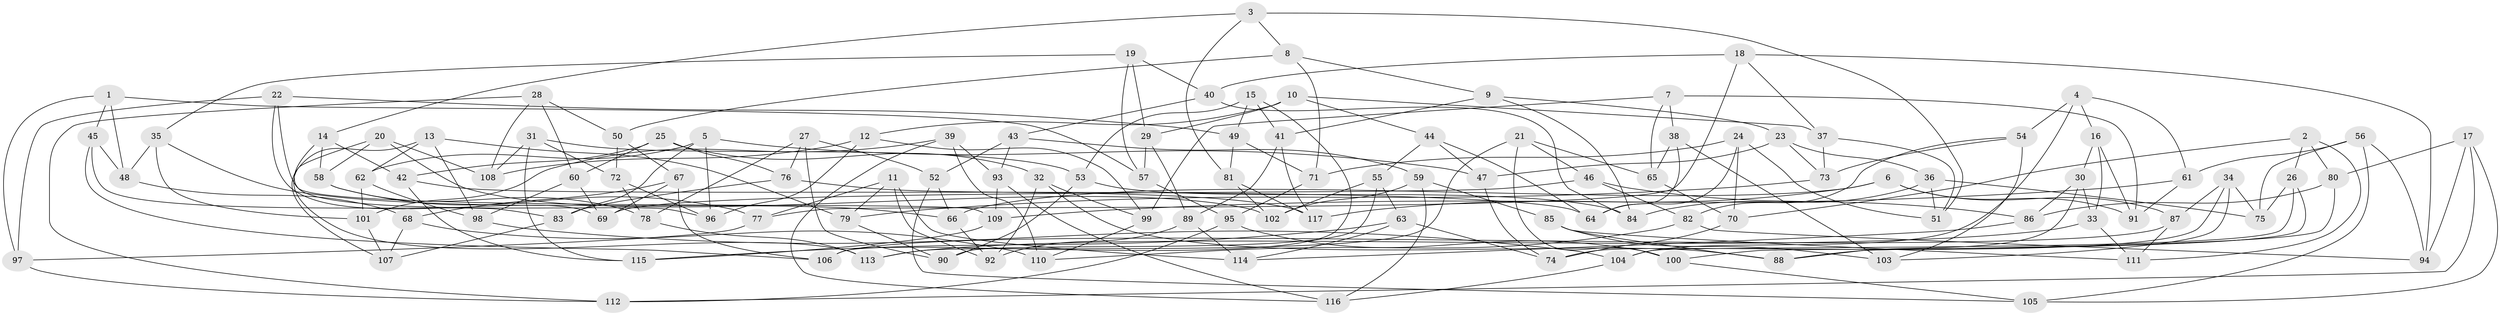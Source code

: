 // Generated by graph-tools (version 1.1) at 2025/26/03/09/25 03:26:55]
// undirected, 117 vertices, 234 edges
graph export_dot {
graph [start="1"]
  node [color=gray90,style=filled];
  1;
  2;
  3;
  4;
  5;
  6;
  7;
  8;
  9;
  10;
  11;
  12;
  13;
  14;
  15;
  16;
  17;
  18;
  19;
  20;
  21;
  22;
  23;
  24;
  25;
  26;
  27;
  28;
  29;
  30;
  31;
  32;
  33;
  34;
  35;
  36;
  37;
  38;
  39;
  40;
  41;
  42;
  43;
  44;
  45;
  46;
  47;
  48;
  49;
  50;
  51;
  52;
  53;
  54;
  55;
  56;
  57;
  58;
  59;
  60;
  61;
  62;
  63;
  64;
  65;
  66;
  67;
  68;
  69;
  70;
  71;
  72;
  73;
  74;
  75;
  76;
  77;
  78;
  79;
  80;
  81;
  82;
  83;
  84;
  85;
  86;
  87;
  88;
  89;
  90;
  91;
  92;
  93;
  94;
  95;
  96;
  97;
  98;
  99;
  100;
  101;
  102;
  103;
  104;
  105;
  106;
  107;
  108;
  109;
  110;
  111;
  112;
  113;
  114;
  115;
  116;
  117;
  1 -- 48;
  1 -- 57;
  1 -- 97;
  1 -- 45;
  2 -- 70;
  2 -- 111;
  2 -- 26;
  2 -- 80;
  3 -- 8;
  3 -- 51;
  3 -- 81;
  3 -- 14;
  4 -- 61;
  4 -- 54;
  4 -- 16;
  4 -- 104;
  5 -- 62;
  5 -- 96;
  5 -- 47;
  5 -- 83;
  6 -- 117;
  6 -- 66;
  6 -- 91;
  6 -- 87;
  7 -- 91;
  7 -- 38;
  7 -- 65;
  7 -- 99;
  8 -- 50;
  8 -- 9;
  8 -- 71;
  9 -- 41;
  9 -- 84;
  9 -- 23;
  10 -- 29;
  10 -- 37;
  10 -- 12;
  10 -- 44;
  11 -- 92;
  11 -- 79;
  11 -- 114;
  11 -- 77;
  12 -- 96;
  12 -- 108;
  12 -- 99;
  13 -- 62;
  13 -- 107;
  13 -- 79;
  13 -- 98;
  14 -- 96;
  14 -- 58;
  14 -- 42;
  15 -- 41;
  15 -- 53;
  15 -- 106;
  15 -- 49;
  16 -- 33;
  16 -- 30;
  16 -- 91;
  17 -- 112;
  17 -- 80;
  17 -- 105;
  17 -- 94;
  18 -- 77;
  18 -- 37;
  18 -- 40;
  18 -- 94;
  19 -- 40;
  19 -- 57;
  19 -- 29;
  19 -- 35;
  20 -- 108;
  20 -- 113;
  20 -- 58;
  20 -- 102;
  21 -- 46;
  21 -- 65;
  21 -- 113;
  21 -- 100;
  22 -- 69;
  22 -- 109;
  22 -- 49;
  22 -- 97;
  23 -- 36;
  23 -- 47;
  23 -- 73;
  24 -- 64;
  24 -- 71;
  24 -- 70;
  24 -- 51;
  25 -- 32;
  25 -- 42;
  25 -- 76;
  25 -- 60;
  26 -- 75;
  26 -- 100;
  26 -- 104;
  27 -- 52;
  27 -- 90;
  27 -- 78;
  27 -- 76;
  28 -- 112;
  28 -- 108;
  28 -- 60;
  28 -- 50;
  29 -- 89;
  29 -- 57;
  30 -- 86;
  30 -- 33;
  30 -- 88;
  31 -- 115;
  31 -- 53;
  31 -- 72;
  31 -- 108;
  32 -- 99;
  32 -- 88;
  32 -- 92;
  33 -- 111;
  33 -- 113;
  34 -- 75;
  34 -- 87;
  34 -- 74;
  34 -- 103;
  35 -- 101;
  35 -- 48;
  35 -- 66;
  36 -- 75;
  36 -- 51;
  36 -- 84;
  37 -- 51;
  37 -- 73;
  38 -- 65;
  38 -- 103;
  38 -- 64;
  39 -- 116;
  39 -- 101;
  39 -- 110;
  39 -- 93;
  40 -- 84;
  40 -- 43;
  41 -- 89;
  41 -- 117;
  42 -- 115;
  42 -- 64;
  43 -- 52;
  43 -- 93;
  43 -- 59;
  44 -- 64;
  44 -- 55;
  44 -- 47;
  45 -- 106;
  45 -- 48;
  45 -- 83;
  46 -- 69;
  46 -- 82;
  46 -- 86;
  47 -- 74;
  48 -- 68;
  49 -- 81;
  49 -- 71;
  50 -- 67;
  50 -- 72;
  52 -- 105;
  52 -- 66;
  53 -- 84;
  53 -- 90;
  54 -- 73;
  54 -- 103;
  54 -- 82;
  55 -- 63;
  55 -- 102;
  55 -- 90;
  56 -- 105;
  56 -- 61;
  56 -- 94;
  56 -- 75;
  57 -- 95;
  58 -- 78;
  58 -- 77;
  59 -- 85;
  59 -- 116;
  59 -- 102;
  60 -- 69;
  60 -- 98;
  61 -- 109;
  61 -- 91;
  62 -- 101;
  62 -- 98;
  63 -- 74;
  63 -- 115;
  63 -- 114;
  65 -- 70;
  66 -- 92;
  67 -- 106;
  67 -- 68;
  67 -- 69;
  68 -- 107;
  68 -- 110;
  70 -- 74;
  71 -- 95;
  72 -- 96;
  72 -- 78;
  73 -- 79;
  76 -- 117;
  76 -- 83;
  77 -- 97;
  78 -- 113;
  79 -- 90;
  80 -- 88;
  80 -- 86;
  81 -- 117;
  81 -- 102;
  82 -- 110;
  82 -- 94;
  83 -- 107;
  85 -- 88;
  85 -- 103;
  85 -- 111;
  86 -- 114;
  87 -- 111;
  87 -- 106;
  89 -- 92;
  89 -- 114;
  93 -- 109;
  93 -- 116;
  95 -- 112;
  95 -- 100;
  97 -- 112;
  98 -- 104;
  99 -- 110;
  100 -- 105;
  101 -- 107;
  104 -- 116;
  109 -- 115;
}
